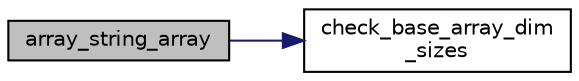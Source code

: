 digraph "array_string_array"
{
  edge [fontname="Helvetica",fontsize="10",labelfontname="Helvetica",labelfontsize="10"];
  node [fontname="Helvetica",fontsize="10",shape=record];
  rankdir="LR";
  Node31 [label="array_string_array",height=0.2,width=0.4,color="black", fillcolor="grey75", style="filled", fontcolor="black"];
  Node31 -> Node32 [color="midnightblue",fontsize="10",style="solid",fontname="Helvetica"];
  Node32 [label="check_base_array_dim\l_sizes",height=0.2,width=0.4,color="black", fillcolor="white", style="filled",URL="$db/dfd/base__array_8c.html#aff50b2009ecf237cc9843f00beb35d62"];
}
